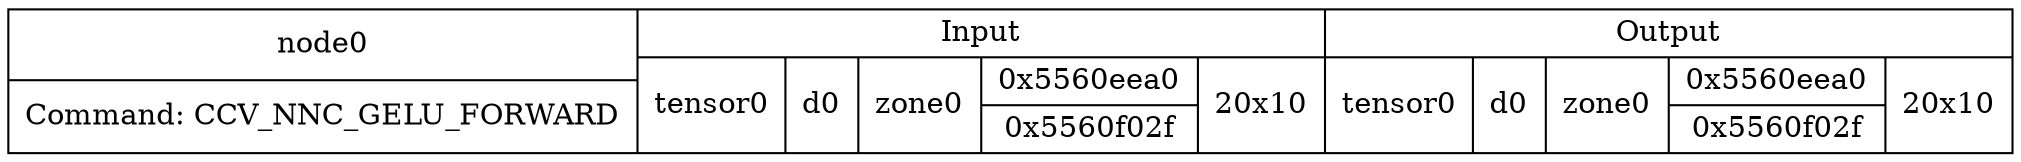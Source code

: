 digraph G {
compound=true;
node0 [shape=record,label="{node0|Command: CCV_NNC_GELU_FORWARD}|{Input|{tensor0|d0|zone0|{0x5560eea0|0x5560f02f}|20x10}}|{Output|{tensor0|d0|zone0|{0x5560eea0|0x5560f02f}|20x10}}"];
}
